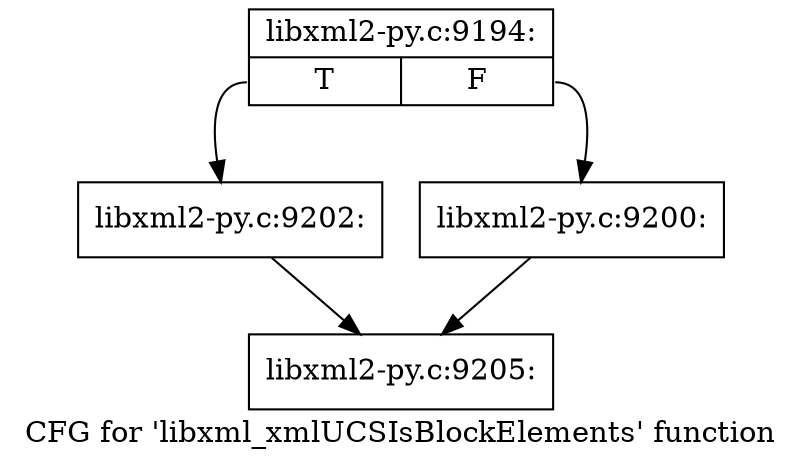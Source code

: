 digraph "CFG for 'libxml_xmlUCSIsBlockElements' function" {
	label="CFG for 'libxml_xmlUCSIsBlockElements' function";

	Node0x44eefc0 [shape=record,label="{libxml2-py.c:9194:|{<s0>T|<s1>F}}"];
	Node0x44eefc0:s0 -> Node0x44f2190;
	Node0x44eefc0:s1 -> Node0x44f2140;
	Node0x44f2140 [shape=record,label="{libxml2-py.c:9200:}"];
	Node0x44f2140 -> Node0x44f0950;
	Node0x44f2190 [shape=record,label="{libxml2-py.c:9202:}"];
	Node0x44f2190 -> Node0x44f0950;
	Node0x44f0950 [shape=record,label="{libxml2-py.c:9205:}"];
}
